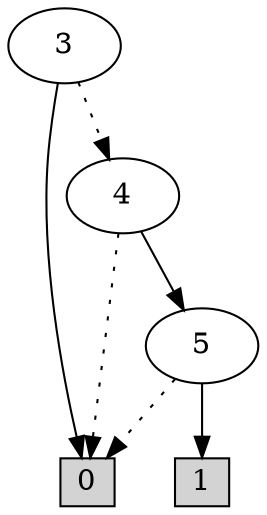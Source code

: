 digraph G {
0 [shape=box, label="0", style=filled, shape=box, height=0.3, width=0.3];
1 [shape=box, label="1", style=filled, shape=box, height=0.3, width=0.3];
303 [label="3"];
303 -> 302 [style=dotted];
303 -> 0 [style=filled];
302 [label="4"];
302 -> 0 [style=dotted];
302 -> 12 [style=filled];
12 [label="5"];
12 -> 0 [style=dotted];
12 -> 1 [style=filled];
}
